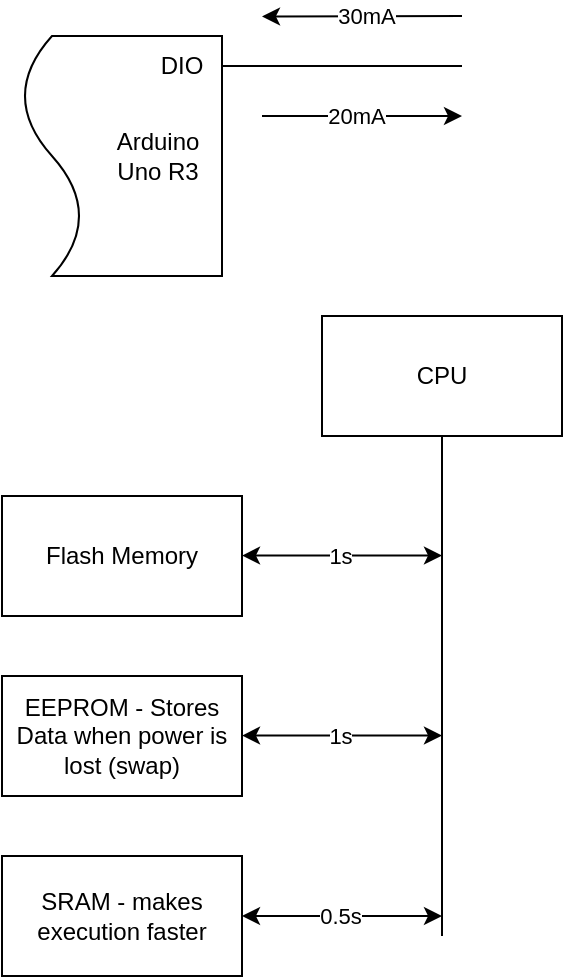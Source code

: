 <mxfile version="24.7.8">
  <diagram name="Page-1" id="WxPb5rl1i4_D-ZI9Svyz">
    <mxGraphModel dx="1050" dy="602" grid="1" gridSize="10" guides="1" tooltips="1" connect="1" arrows="1" fold="1" page="1" pageScale="1" pageWidth="850" pageHeight="1100" math="0" shadow="0">
      <root>
        <mxCell id="0" />
        <mxCell id="1" parent="0" />
        <mxCell id="RNFraTPyCIDeUbcSLggv-26" value="" style="group" vertex="1" connectable="0" parent="1">
          <mxGeometry x="10" y="10" width="220" height="130" as="geometry" />
        </mxCell>
        <mxCell id="RNFraTPyCIDeUbcSLggv-1" value="Arduino Uno R3" style="shape=document;whiteSpace=wrap;html=1;boundedLbl=1;direction=south;" vertex="1" parent="RNFraTPyCIDeUbcSLggv-26">
          <mxGeometry y="10" width="100" height="120" as="geometry" />
        </mxCell>
        <mxCell id="RNFraTPyCIDeUbcSLggv-2" value="DIO" style="text;html=1;align=center;verticalAlign=middle;whiteSpace=wrap;rounded=0;" vertex="1" parent="RNFraTPyCIDeUbcSLggv-26">
          <mxGeometry x="50" y="10" width="60" height="30" as="geometry" />
        </mxCell>
        <mxCell id="RNFraTPyCIDeUbcSLggv-3" value="" style="endArrow=none;html=1;rounded=0;exitX=0.833;exitY=0.5;exitDx=0;exitDy=0;exitPerimeter=0;" edge="1" parent="RNFraTPyCIDeUbcSLggv-26" source="RNFraTPyCIDeUbcSLggv-2">
          <mxGeometry width="50" height="50" relative="1" as="geometry">
            <mxPoint x="109.997" y="30" as="sourcePoint" />
            <mxPoint x="220" y="25" as="targetPoint" />
          </mxGeometry>
        </mxCell>
        <mxCell id="RNFraTPyCIDeUbcSLggv-8" value="" style="endArrow=classic;html=1;rounded=0;" edge="1" parent="RNFraTPyCIDeUbcSLggv-26">
          <mxGeometry width="50" height="50" relative="1" as="geometry">
            <mxPoint x="220" as="sourcePoint" />
            <mxPoint x="120" y="0.23" as="targetPoint" />
          </mxGeometry>
        </mxCell>
        <mxCell id="RNFraTPyCIDeUbcSLggv-11" value="30mA" style="edgeLabel;html=1;align=center;verticalAlign=middle;resizable=0;points=[];" vertex="1" connectable="0" parent="RNFraTPyCIDeUbcSLggv-8">
          <mxGeometry x="-0.037" relative="1" as="geometry">
            <mxPoint as="offset" />
          </mxGeometry>
        </mxCell>
        <mxCell id="RNFraTPyCIDeUbcSLggv-10" value="" style="endArrow=classic;html=1;rounded=0;" edge="1" parent="RNFraTPyCIDeUbcSLggv-26">
          <mxGeometry width="50" height="50" relative="1" as="geometry">
            <mxPoint x="120" y="50" as="sourcePoint" />
            <mxPoint x="220" y="50" as="targetPoint" />
          </mxGeometry>
        </mxCell>
        <mxCell id="RNFraTPyCIDeUbcSLggv-12" value="20mA" style="edgeLabel;html=1;align=center;verticalAlign=middle;resizable=0;points=[];" vertex="1" connectable="0" parent="RNFraTPyCIDeUbcSLggv-10">
          <mxGeometry x="-0.068" relative="1" as="geometry">
            <mxPoint as="offset" />
          </mxGeometry>
        </mxCell>
        <mxCell id="RNFraTPyCIDeUbcSLggv-27" value="" style="group" vertex="1" connectable="0" parent="1">
          <mxGeometry y="160" width="280" height="330" as="geometry" />
        </mxCell>
        <mxCell id="RNFraTPyCIDeUbcSLggv-14" value="CPU" style="rounded=0;whiteSpace=wrap;html=1;" vertex="1" parent="RNFraTPyCIDeUbcSLggv-27">
          <mxGeometry x="160" width="120" height="60" as="geometry" />
        </mxCell>
        <mxCell id="RNFraTPyCIDeUbcSLggv-15" value="Flash Memory" style="rounded=0;whiteSpace=wrap;html=1;" vertex="1" parent="RNFraTPyCIDeUbcSLggv-27">
          <mxGeometry y="90" width="120" height="60" as="geometry" />
        </mxCell>
        <mxCell id="RNFraTPyCIDeUbcSLggv-16" value="EEPROM - Stores Data when power is lost (swap)" style="rounded=0;whiteSpace=wrap;html=1;" vertex="1" parent="RNFraTPyCIDeUbcSLggv-27">
          <mxGeometry y="180" width="120" height="60" as="geometry" />
        </mxCell>
        <mxCell id="RNFraTPyCIDeUbcSLggv-17" value="SRAM - makes execution faster" style="rounded=0;whiteSpace=wrap;html=1;" vertex="1" parent="RNFraTPyCIDeUbcSLggv-27">
          <mxGeometry y="270" width="120" height="60" as="geometry" />
        </mxCell>
        <mxCell id="RNFraTPyCIDeUbcSLggv-18" value="" style="endArrow=none;html=1;rounded=0;entryX=0.5;entryY=1;entryDx=0;entryDy=0;" edge="1" parent="RNFraTPyCIDeUbcSLggv-27" target="RNFraTPyCIDeUbcSLggv-14">
          <mxGeometry width="50" height="50" relative="1" as="geometry">
            <mxPoint x="220" y="310" as="sourcePoint" />
            <mxPoint x="230" y="180" as="targetPoint" />
          </mxGeometry>
        </mxCell>
        <mxCell id="RNFraTPyCIDeUbcSLggv-19" value="" style="endArrow=classic;startArrow=classic;html=1;rounded=0;exitX=1;exitY=0.5;exitDx=0;exitDy=0;" edge="1" parent="RNFraTPyCIDeUbcSLggv-27" source="RNFraTPyCIDeUbcSLggv-17">
          <mxGeometry width="50" height="50" relative="1" as="geometry">
            <mxPoint x="130" y="320" as="sourcePoint" />
            <mxPoint x="220" y="300" as="targetPoint" />
          </mxGeometry>
        </mxCell>
        <mxCell id="RNFraTPyCIDeUbcSLggv-24" value="0.5s" style="edgeLabel;html=1;align=center;verticalAlign=middle;resizable=0;points=[];" vertex="1" connectable="0" parent="RNFraTPyCIDeUbcSLggv-19">
          <mxGeometry x="-0.031" relative="1" as="geometry">
            <mxPoint as="offset" />
          </mxGeometry>
        </mxCell>
        <mxCell id="RNFraTPyCIDeUbcSLggv-20" value="" style="endArrow=classic;startArrow=classic;html=1;rounded=0;exitX=1;exitY=0.5;exitDx=0;exitDy=0;" edge="1" parent="RNFraTPyCIDeUbcSLggv-27">
          <mxGeometry width="50" height="50" relative="1" as="geometry">
            <mxPoint x="120" y="209.76" as="sourcePoint" />
            <mxPoint x="220" y="209.76" as="targetPoint" />
          </mxGeometry>
        </mxCell>
        <mxCell id="RNFraTPyCIDeUbcSLggv-23" value="1s" style="edgeLabel;html=1;align=center;verticalAlign=middle;resizable=0;points=[];" vertex="1" connectable="0" parent="RNFraTPyCIDeUbcSLggv-20">
          <mxGeometry x="-0.017" relative="1" as="geometry">
            <mxPoint as="offset" />
          </mxGeometry>
        </mxCell>
        <mxCell id="RNFraTPyCIDeUbcSLggv-21" value="" style="endArrow=classic;startArrow=classic;html=1;rounded=0;exitX=1;exitY=0.5;exitDx=0;exitDy=0;" edge="1" parent="RNFraTPyCIDeUbcSLggv-27">
          <mxGeometry width="50" height="50" relative="1" as="geometry">
            <mxPoint x="120" y="119.76" as="sourcePoint" />
            <mxPoint x="220" y="119.76" as="targetPoint" />
          </mxGeometry>
        </mxCell>
        <mxCell id="RNFraTPyCIDeUbcSLggv-22" value="1s" style="edgeLabel;html=1;align=center;verticalAlign=middle;resizable=0;points=[];" vertex="1" connectable="0" parent="RNFraTPyCIDeUbcSLggv-21">
          <mxGeometry x="-0.024" relative="1" as="geometry">
            <mxPoint as="offset" />
          </mxGeometry>
        </mxCell>
      </root>
    </mxGraphModel>
  </diagram>
</mxfile>
